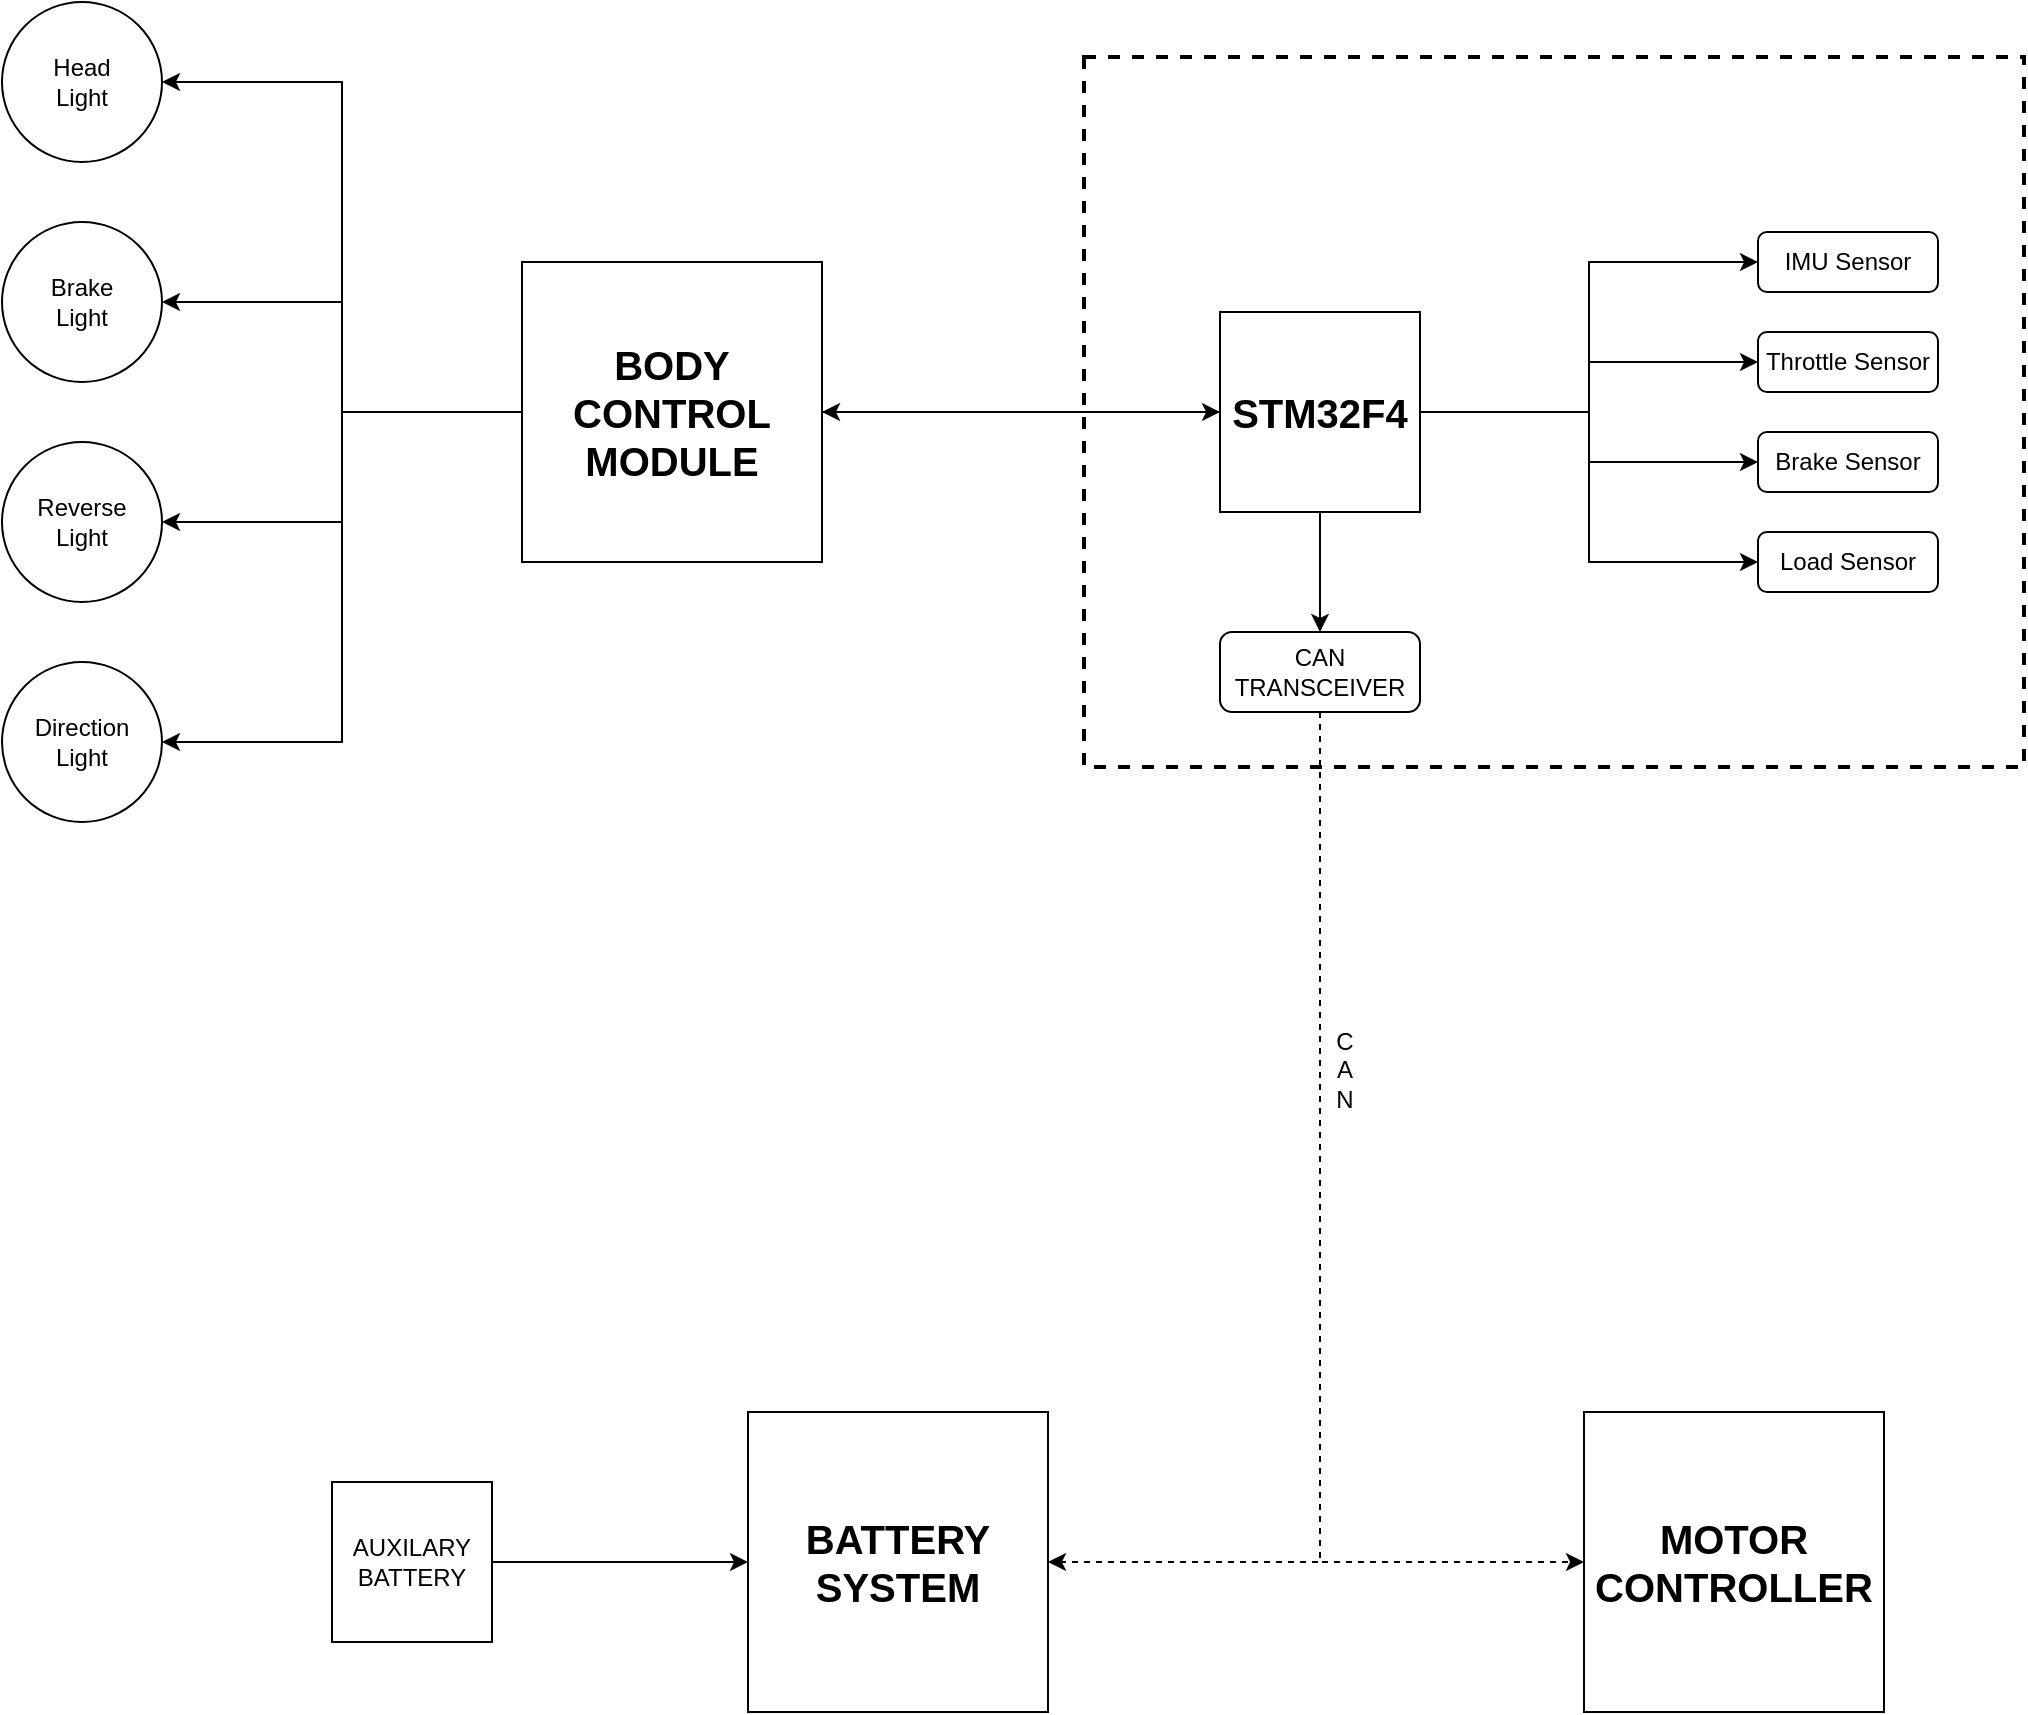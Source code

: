 <mxfile version="16.5.3" type="github">
  <diagram id="EC5MgGwQo2bULW8xyrQx" name="Page-1">
    <mxGraphModel dx="1929" dy="1223" grid="1" gridSize="10" guides="1" tooltips="1" connect="1" arrows="1" fold="1" page="1" pageScale="1" pageWidth="827" pageHeight="1169" math="0" shadow="0">
      <root>
        <mxCell id="0" />
        <mxCell id="1" parent="0" />
        <mxCell id="9uutMeVtb-zLTkyFQTrJ-46" value="" style="rounded=0;whiteSpace=wrap;html=1;fontSize=12;fillColor=none;dashed=1;strokeWidth=2;" vertex="1" parent="1">
          <mxGeometry x="710" y="182.5" width="470" height="355" as="geometry" />
        </mxCell>
        <mxCell id="9uutMeVtb-zLTkyFQTrJ-15" style="edgeStyle=orthogonalEdgeStyle;rounded=0;orthogonalLoop=1;jettySize=auto;html=1;entryX=0;entryY=0.5;entryDx=0;entryDy=0;fontSize=14;" edge="1" parent="1" source="9uutMeVtb-zLTkyFQTrJ-1" target="9uutMeVtb-zLTkyFQTrJ-3">
          <mxGeometry relative="1" as="geometry" />
        </mxCell>
        <mxCell id="9uutMeVtb-zLTkyFQTrJ-16" style="edgeStyle=orthogonalEdgeStyle;rounded=0;orthogonalLoop=1;jettySize=auto;html=1;entryX=0;entryY=0.5;entryDx=0;entryDy=0;fontSize=14;" edge="1" parent="1" source="9uutMeVtb-zLTkyFQTrJ-1" target="9uutMeVtb-zLTkyFQTrJ-4">
          <mxGeometry relative="1" as="geometry" />
        </mxCell>
        <mxCell id="9uutMeVtb-zLTkyFQTrJ-17" style="edgeStyle=orthogonalEdgeStyle;rounded=0;orthogonalLoop=1;jettySize=auto;html=1;entryX=0;entryY=0.5;entryDx=0;entryDy=0;fontSize=14;" edge="1" parent="1" source="9uutMeVtb-zLTkyFQTrJ-1" target="9uutMeVtb-zLTkyFQTrJ-5">
          <mxGeometry relative="1" as="geometry" />
        </mxCell>
        <mxCell id="9uutMeVtb-zLTkyFQTrJ-18" style="edgeStyle=orthogonalEdgeStyle;rounded=0;orthogonalLoop=1;jettySize=auto;html=1;entryX=0;entryY=0.5;entryDx=0;entryDy=0;fontSize=14;" edge="1" parent="1" source="9uutMeVtb-zLTkyFQTrJ-1" target="9uutMeVtb-zLTkyFQTrJ-6">
          <mxGeometry relative="1" as="geometry" />
        </mxCell>
        <mxCell id="9uutMeVtb-zLTkyFQTrJ-24" style="edgeStyle=orthogonalEdgeStyle;rounded=0;orthogonalLoop=1;jettySize=auto;html=1;entryX=0.5;entryY=0;entryDx=0;entryDy=0;fontSize=12;" edge="1" parent="1" source="9uutMeVtb-zLTkyFQTrJ-1" target="9uutMeVtb-zLTkyFQTrJ-23">
          <mxGeometry relative="1" as="geometry" />
        </mxCell>
        <mxCell id="9uutMeVtb-zLTkyFQTrJ-34" style="edgeStyle=orthogonalEdgeStyle;rounded=0;orthogonalLoop=1;jettySize=auto;html=1;dashed=1;fontSize=12;" edge="1" parent="1" source="9uutMeVtb-zLTkyFQTrJ-1" target="9uutMeVtb-zLTkyFQTrJ-32">
          <mxGeometry relative="1" as="geometry" />
        </mxCell>
        <mxCell id="9uutMeVtb-zLTkyFQTrJ-1" value="&lt;b&gt;&lt;font style=&quot;font-size: 20px&quot;&gt;STM32F4&lt;/font&gt;&lt;/b&gt;" style="whiteSpace=wrap;html=1;aspect=fixed;" vertex="1" parent="1">
          <mxGeometry x="778" y="310" width="100" height="100" as="geometry" />
        </mxCell>
        <mxCell id="9uutMeVtb-zLTkyFQTrJ-3" value="IMU Sensor" style="rounded=1;whiteSpace=wrap;html=1;fontSize=12;" vertex="1" parent="1">
          <mxGeometry x="1047" y="270" width="90" height="30" as="geometry" />
        </mxCell>
        <mxCell id="9uutMeVtb-zLTkyFQTrJ-4" value="Throttle&amp;nbsp;Sensor" style="rounded=1;whiteSpace=wrap;html=1;fontSize=12;" vertex="1" parent="1">
          <mxGeometry x="1047" y="320" width="90" height="30" as="geometry" />
        </mxCell>
        <mxCell id="9uutMeVtb-zLTkyFQTrJ-5" value="Brake Sensor" style="rounded=1;whiteSpace=wrap;html=1;fontSize=12;" vertex="1" parent="1">
          <mxGeometry x="1047" y="370" width="90" height="30" as="geometry" />
        </mxCell>
        <mxCell id="9uutMeVtb-zLTkyFQTrJ-6" value="Load Sensor" style="rounded=1;whiteSpace=wrap;html=1;fontSize=12;" vertex="1" parent="1">
          <mxGeometry x="1047" y="420" width="90" height="30" as="geometry" />
        </mxCell>
        <mxCell id="9uutMeVtb-zLTkyFQTrJ-10" value="&lt;b&gt;&lt;font style=&quot;font-size: 20px&quot;&gt;MOTOR&lt;br&gt;CONTROLLER&lt;br&gt;&lt;/font&gt;&lt;/b&gt;" style="whiteSpace=wrap;html=1;aspect=fixed;" vertex="1" parent="1">
          <mxGeometry x="960" y="860" width="150" height="150" as="geometry" />
        </mxCell>
        <mxCell id="9uutMeVtb-zLTkyFQTrJ-13" value="&lt;b&gt;&lt;font style=&quot;font-size: 20px&quot;&gt;BATTERY&lt;br&gt;SYSTEM&lt;br&gt;&lt;/font&gt;&lt;/b&gt;" style="whiteSpace=wrap;html=1;aspect=fixed;" vertex="1" parent="1">
          <mxGeometry x="542" y="860" width="150" height="150" as="geometry" />
        </mxCell>
        <mxCell id="9uutMeVtb-zLTkyFQTrJ-27" style="edgeStyle=orthogonalEdgeStyle;rounded=0;orthogonalLoop=1;jettySize=auto;html=1;entryX=0;entryY=0.5;entryDx=0;entryDy=0;dashed=1;fontSize=12;" edge="1" parent="1" source="9uutMeVtb-zLTkyFQTrJ-23" target="9uutMeVtb-zLTkyFQTrJ-10">
          <mxGeometry relative="1" as="geometry">
            <Array as="points">
              <mxPoint x="828" y="935" />
            </Array>
          </mxGeometry>
        </mxCell>
        <mxCell id="9uutMeVtb-zLTkyFQTrJ-28" style="edgeStyle=orthogonalEdgeStyle;rounded=0;orthogonalLoop=1;jettySize=auto;html=1;entryX=1;entryY=0.5;entryDx=0;entryDy=0;dashed=1;fontSize=12;" edge="1" parent="1" source="9uutMeVtb-zLTkyFQTrJ-23" target="9uutMeVtb-zLTkyFQTrJ-13">
          <mxGeometry relative="1" as="geometry">
            <Array as="points">
              <mxPoint x="828" y="935" />
            </Array>
          </mxGeometry>
        </mxCell>
        <mxCell id="9uutMeVtb-zLTkyFQTrJ-29" value="C&lt;br&gt;A&lt;br&gt;N" style="edgeLabel;html=1;align=center;verticalAlign=middle;resizable=0;points=[];fontSize=12;" vertex="1" connectable="0" parent="9uutMeVtb-zLTkyFQTrJ-28">
          <mxGeometry x="0.013" y="4" relative="1" as="geometry">
            <mxPoint x="8" y="-105" as="offset" />
          </mxGeometry>
        </mxCell>
        <mxCell id="9uutMeVtb-zLTkyFQTrJ-23" value="CAN&lt;br&gt;TRANSCEIVER" style="rounded=1;whiteSpace=wrap;html=1;fontSize=12;" vertex="1" parent="1">
          <mxGeometry x="778" y="470" width="100" height="40" as="geometry" />
        </mxCell>
        <mxCell id="9uutMeVtb-zLTkyFQTrJ-33" style="edgeStyle=orthogonalEdgeStyle;rounded=0;orthogonalLoop=1;jettySize=auto;html=1;entryX=0;entryY=0.5;entryDx=0;entryDy=0;fontSize=12;" edge="1" parent="1" source="9uutMeVtb-zLTkyFQTrJ-32" target="9uutMeVtb-zLTkyFQTrJ-1">
          <mxGeometry relative="1" as="geometry" />
        </mxCell>
        <mxCell id="9uutMeVtb-zLTkyFQTrJ-39" style="edgeStyle=orthogonalEdgeStyle;rounded=0;orthogonalLoop=1;jettySize=auto;html=1;entryX=1;entryY=0.5;entryDx=0;entryDy=0;fontSize=12;" edge="1" parent="1" source="9uutMeVtb-zLTkyFQTrJ-32" target="9uutMeVtb-zLTkyFQTrJ-38">
          <mxGeometry relative="1" as="geometry" />
        </mxCell>
        <mxCell id="9uutMeVtb-zLTkyFQTrJ-40" style="edgeStyle=orthogonalEdgeStyle;rounded=0;orthogonalLoop=1;jettySize=auto;html=1;entryX=1;entryY=0.5;entryDx=0;entryDy=0;fontSize=12;" edge="1" parent="1" source="9uutMeVtb-zLTkyFQTrJ-32" target="9uutMeVtb-zLTkyFQTrJ-35">
          <mxGeometry relative="1" as="geometry" />
        </mxCell>
        <mxCell id="9uutMeVtb-zLTkyFQTrJ-41" style="edgeStyle=orthogonalEdgeStyle;rounded=0;orthogonalLoop=1;jettySize=auto;html=1;entryX=1;entryY=0.5;entryDx=0;entryDy=0;fontSize=12;" edge="1" parent="1" source="9uutMeVtb-zLTkyFQTrJ-32" target="9uutMeVtb-zLTkyFQTrJ-36">
          <mxGeometry relative="1" as="geometry" />
        </mxCell>
        <mxCell id="9uutMeVtb-zLTkyFQTrJ-42" style="edgeStyle=orthogonalEdgeStyle;rounded=0;orthogonalLoop=1;jettySize=auto;html=1;entryX=1;entryY=0.5;entryDx=0;entryDy=0;fontSize=12;" edge="1" parent="1" source="9uutMeVtb-zLTkyFQTrJ-32" target="9uutMeVtb-zLTkyFQTrJ-37">
          <mxGeometry relative="1" as="geometry" />
        </mxCell>
        <mxCell id="9uutMeVtb-zLTkyFQTrJ-32" value="&lt;b&gt;&lt;font style=&quot;font-size: 20px&quot;&gt;BODY&lt;br&gt;CONTROL&lt;br&gt;MODULE&lt;br&gt;&lt;/font&gt;&lt;/b&gt;" style="whiteSpace=wrap;html=1;aspect=fixed;" vertex="1" parent="1">
          <mxGeometry x="429" y="285" width="150" height="150" as="geometry" />
        </mxCell>
        <mxCell id="9uutMeVtb-zLTkyFQTrJ-35" value="Brake&lt;br&gt;Light" style="ellipse;whiteSpace=wrap;html=1;aspect=fixed;fontSize=12;" vertex="1" parent="1">
          <mxGeometry x="169" y="265" width="80" height="80" as="geometry" />
        </mxCell>
        <mxCell id="9uutMeVtb-zLTkyFQTrJ-36" value="Reverse&lt;br&gt;Light" style="ellipse;whiteSpace=wrap;html=1;aspect=fixed;fontSize=12;" vertex="1" parent="1">
          <mxGeometry x="169" y="375" width="80" height="80" as="geometry" />
        </mxCell>
        <mxCell id="9uutMeVtb-zLTkyFQTrJ-37" value="Direction&lt;br&gt;Light" style="ellipse;whiteSpace=wrap;html=1;aspect=fixed;fontSize=12;" vertex="1" parent="1">
          <mxGeometry x="169" y="485" width="80" height="80" as="geometry" />
        </mxCell>
        <mxCell id="9uutMeVtb-zLTkyFQTrJ-38" value="Head&lt;br&gt;Light" style="ellipse;whiteSpace=wrap;html=1;aspect=fixed;fontSize=12;" vertex="1" parent="1">
          <mxGeometry x="169" y="155" width="80" height="80" as="geometry" />
        </mxCell>
        <mxCell id="9uutMeVtb-zLTkyFQTrJ-44" style="edgeStyle=orthogonalEdgeStyle;rounded=0;orthogonalLoop=1;jettySize=auto;html=1;entryX=0;entryY=0.5;entryDx=0;entryDy=0;fontSize=12;" edge="1" parent="1" source="9uutMeVtb-zLTkyFQTrJ-43" target="9uutMeVtb-zLTkyFQTrJ-13">
          <mxGeometry relative="1" as="geometry" />
        </mxCell>
        <mxCell id="9uutMeVtb-zLTkyFQTrJ-43" value="AUXILARY&lt;br&gt;BATTERY" style="whiteSpace=wrap;html=1;aspect=fixed;fontSize=12;" vertex="1" parent="1">
          <mxGeometry x="334" y="895" width="80" height="80" as="geometry" />
        </mxCell>
      </root>
    </mxGraphModel>
  </diagram>
</mxfile>
